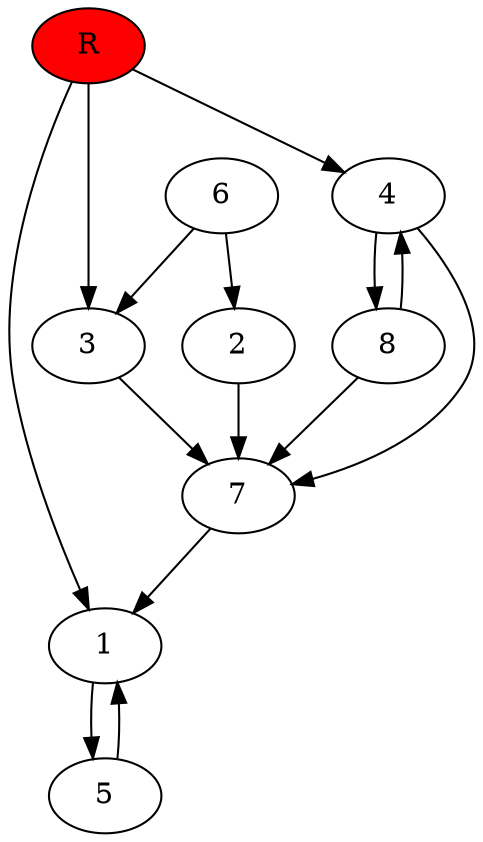 digraph prb27955 {
	1
	2
	3
	4
	5
	6
	7
	8
	R [fillcolor="#ff0000" style=filled]
	1 -> 5
	2 -> 7
	3 -> 7
	4 -> 7
	4 -> 8
	5 -> 1
	6 -> 2
	6 -> 3
	7 -> 1
	8 -> 4
	8 -> 7
	R -> 1
	R -> 3
	R -> 4
}
